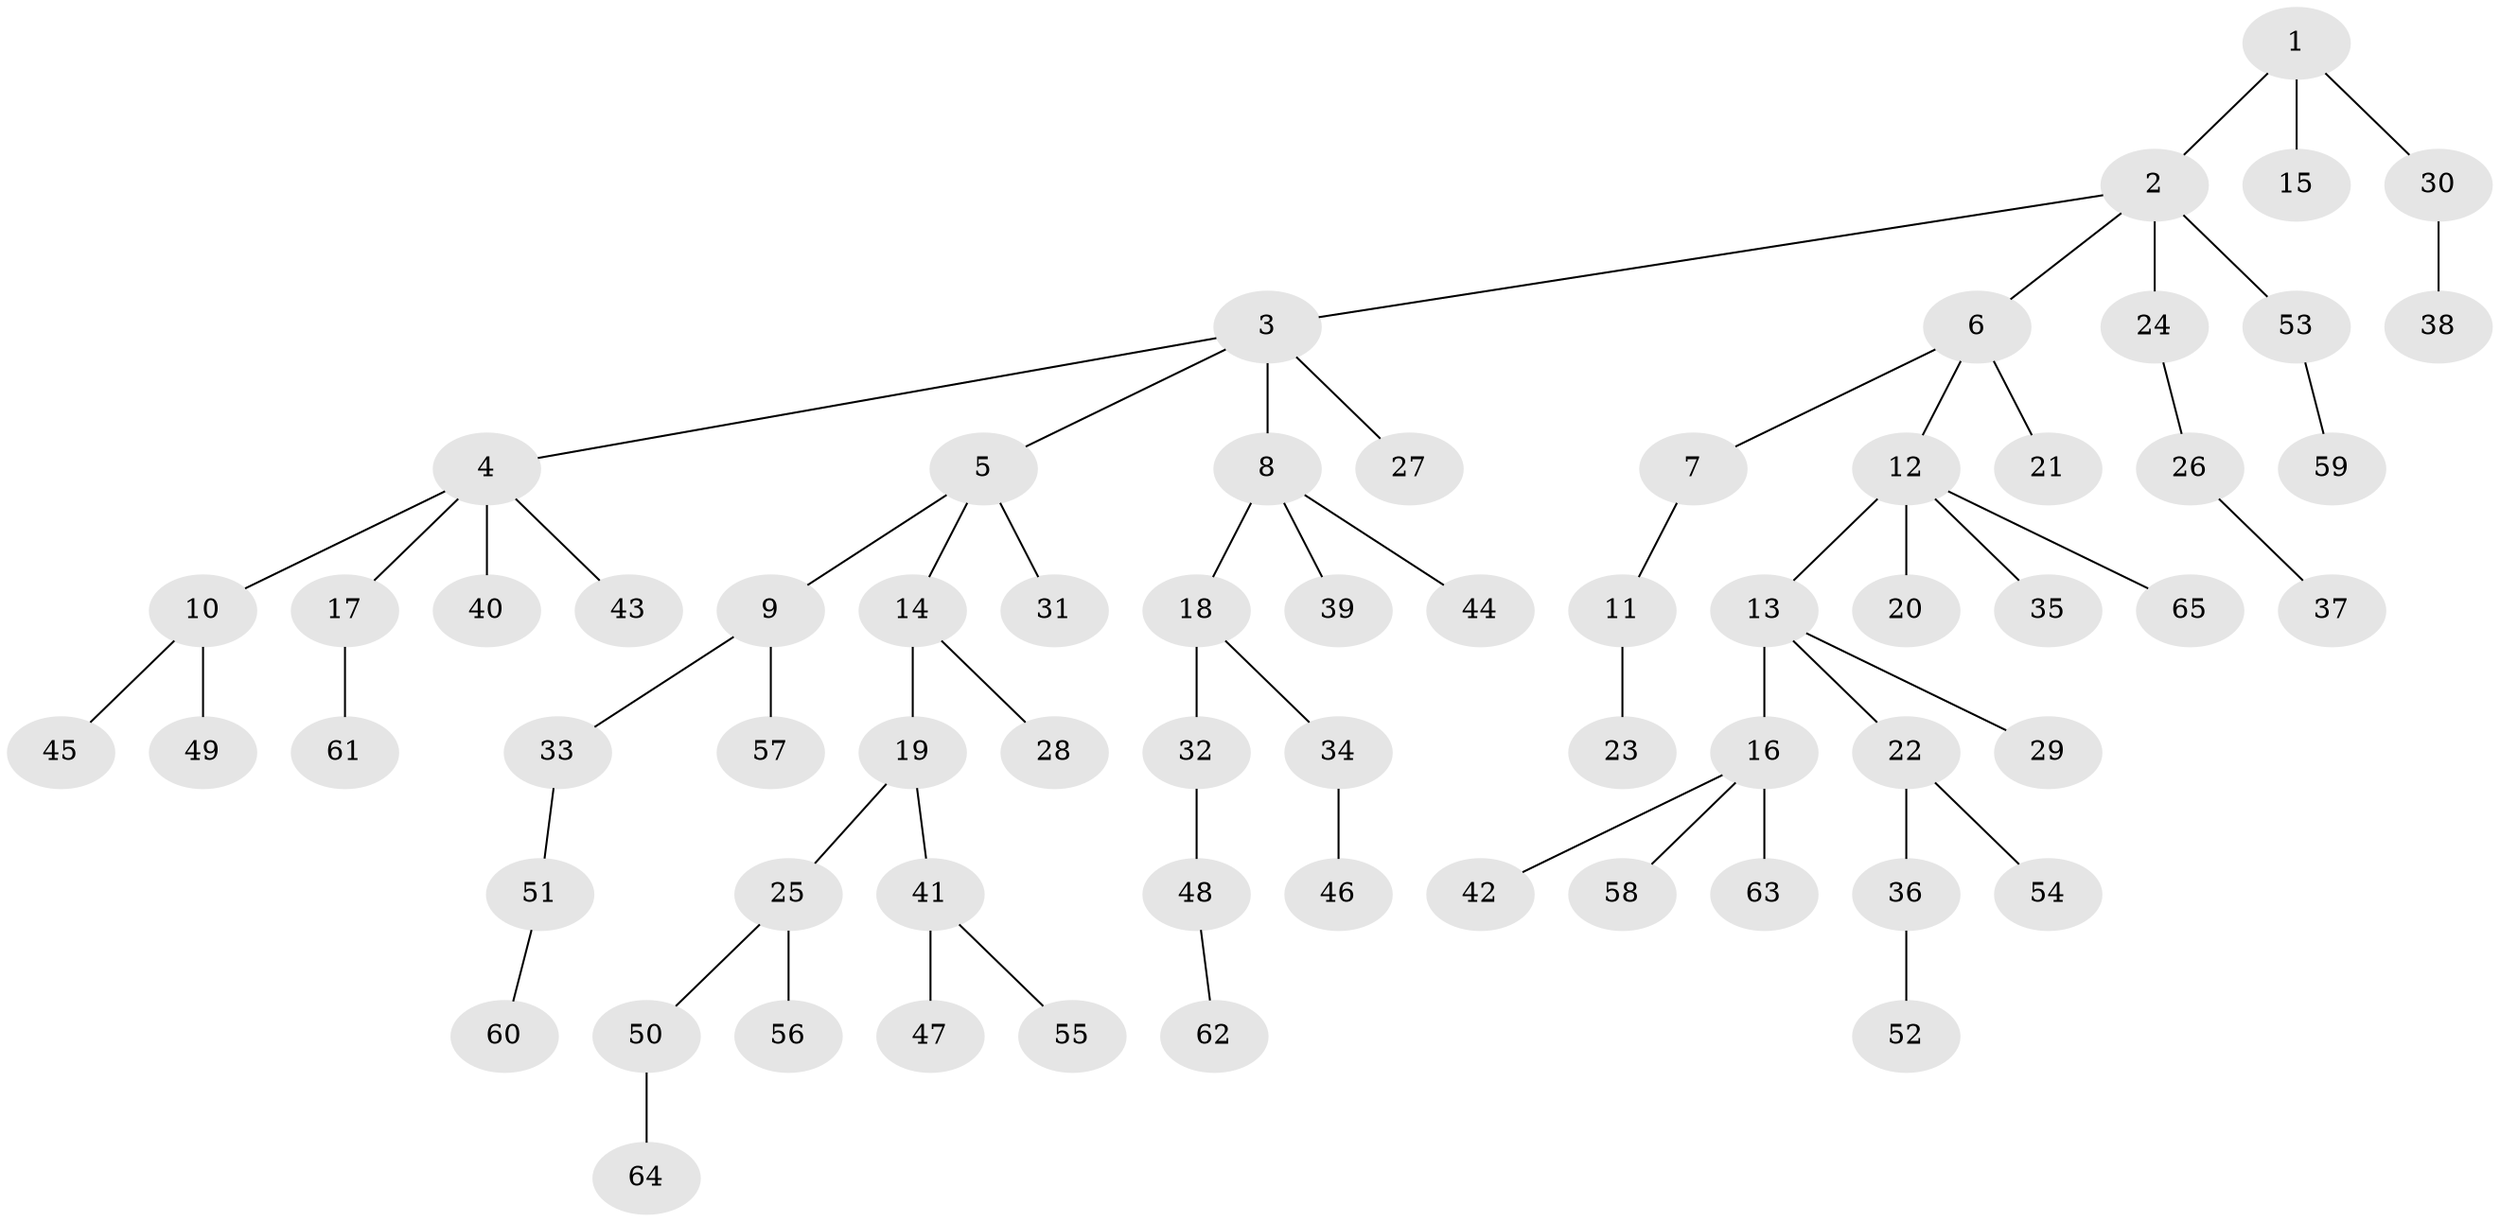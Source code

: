 // Generated by graph-tools (version 1.1) at 2025/02/03/09/25 03:02:24]
// undirected, 65 vertices, 64 edges
graph export_dot {
graph [start="1"]
  node [color=gray90,style=filled];
  1;
  2;
  3;
  4;
  5;
  6;
  7;
  8;
  9;
  10;
  11;
  12;
  13;
  14;
  15;
  16;
  17;
  18;
  19;
  20;
  21;
  22;
  23;
  24;
  25;
  26;
  27;
  28;
  29;
  30;
  31;
  32;
  33;
  34;
  35;
  36;
  37;
  38;
  39;
  40;
  41;
  42;
  43;
  44;
  45;
  46;
  47;
  48;
  49;
  50;
  51;
  52;
  53;
  54;
  55;
  56;
  57;
  58;
  59;
  60;
  61;
  62;
  63;
  64;
  65;
  1 -- 2;
  1 -- 15;
  1 -- 30;
  2 -- 3;
  2 -- 6;
  2 -- 24;
  2 -- 53;
  3 -- 4;
  3 -- 5;
  3 -- 8;
  3 -- 27;
  4 -- 10;
  4 -- 17;
  4 -- 40;
  4 -- 43;
  5 -- 9;
  5 -- 14;
  5 -- 31;
  6 -- 7;
  6 -- 12;
  6 -- 21;
  7 -- 11;
  8 -- 18;
  8 -- 39;
  8 -- 44;
  9 -- 33;
  9 -- 57;
  10 -- 45;
  10 -- 49;
  11 -- 23;
  12 -- 13;
  12 -- 20;
  12 -- 35;
  12 -- 65;
  13 -- 16;
  13 -- 22;
  13 -- 29;
  14 -- 19;
  14 -- 28;
  16 -- 42;
  16 -- 58;
  16 -- 63;
  17 -- 61;
  18 -- 32;
  18 -- 34;
  19 -- 25;
  19 -- 41;
  22 -- 36;
  22 -- 54;
  24 -- 26;
  25 -- 50;
  25 -- 56;
  26 -- 37;
  30 -- 38;
  32 -- 48;
  33 -- 51;
  34 -- 46;
  36 -- 52;
  41 -- 47;
  41 -- 55;
  48 -- 62;
  50 -- 64;
  51 -- 60;
  53 -- 59;
}

